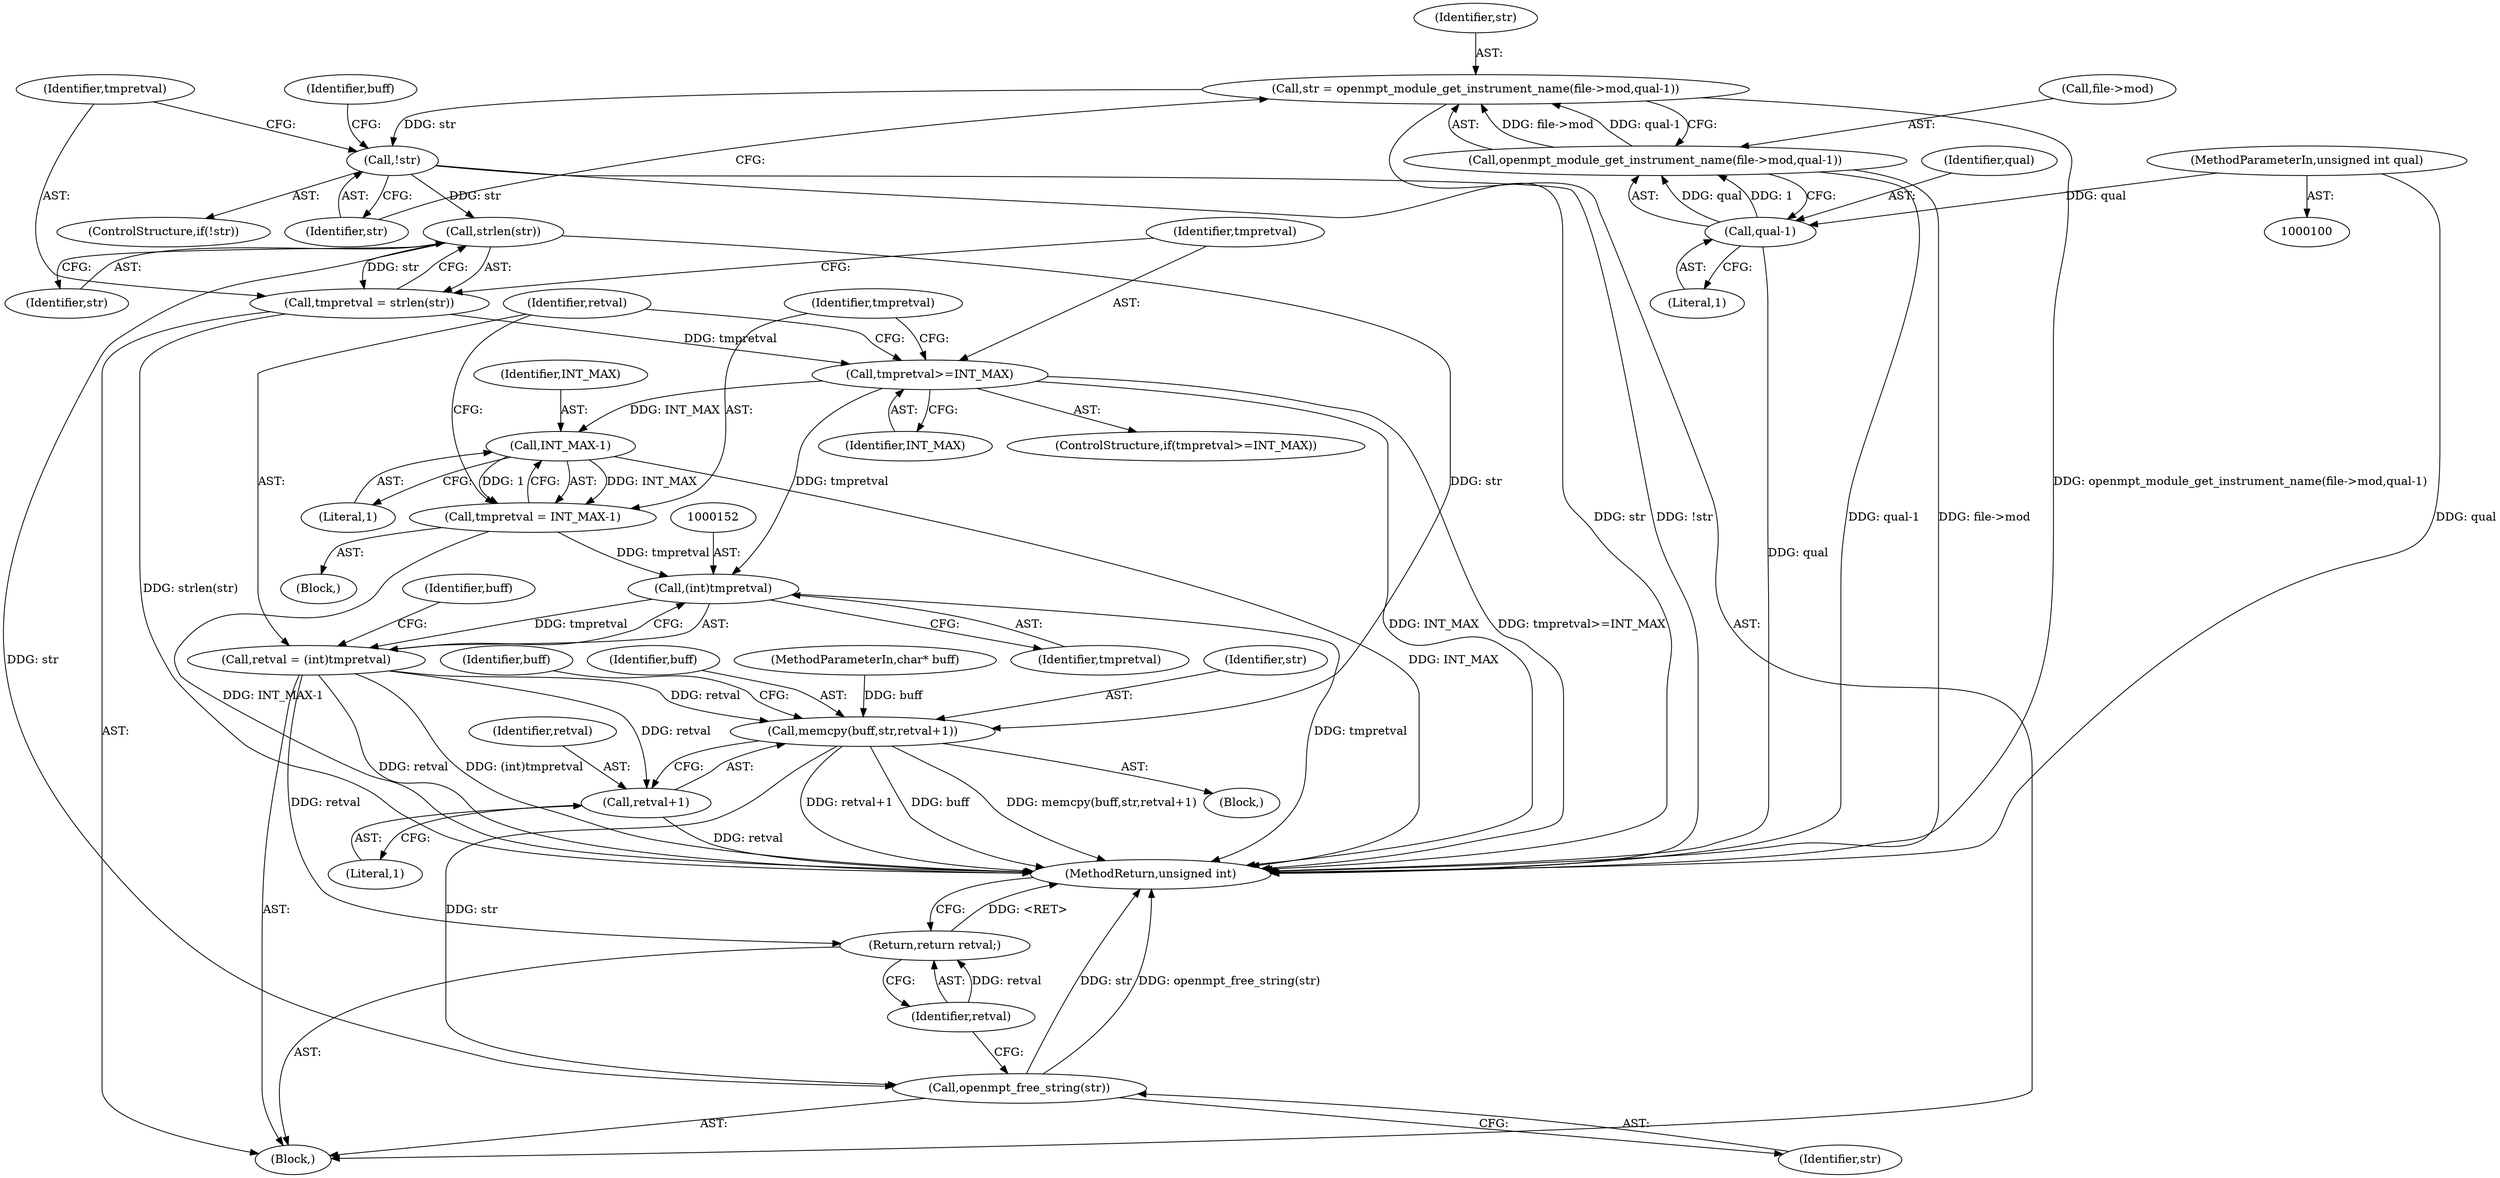 digraph "1_openmpt_927688ddab43c2b203569de79407a899e734fabe@API" {
"1000113" [label="(Call,str = openmpt_module_get_instrument_name(file->mod,qual-1))"];
"1000115" [label="(Call,openmpt_module_get_instrument_name(file->mod,qual-1))"];
"1000119" [label="(Call,qual-1)"];
"1000102" [label="(MethodParameterIn,unsigned int qual)"];
"1000123" [label="(Call,!str)"];
"1000137" [label="(Call,strlen(str))"];
"1000135" [label="(Call,tmpretval = strlen(str))"];
"1000140" [label="(Call,tmpretval>=INT_MAX)"];
"1000146" [label="(Call,INT_MAX-1)"];
"1000144" [label="(Call,tmpretval = INT_MAX-1)"];
"1000151" [label="(Call,(int)tmpretval)"];
"1000149" [label="(Call,retval = (int)tmpretval)"];
"1000157" [label="(Call,memcpy(buff,str,retval+1))"];
"1000168" [label="(Call,openmpt_free_string(str))"];
"1000160" [label="(Call,retval+1)"];
"1000170" [label="(Return,return retval;)"];
"1000116" [label="(Call,file->mod)"];
"1000142" [label="(Identifier,INT_MAX)"];
"1000102" [label="(MethodParameterIn,unsigned int qual)"];
"1000138" [label="(Identifier,str)"];
"1000145" [label="(Identifier,tmpretval)"];
"1000170" [label="(Return,return retval;)"];
"1000151" [label="(Call,(int)tmpretval)"];
"1000157" [label="(Call,memcpy(buff,str,retval+1))"];
"1000114" [label="(Identifier,str)"];
"1000136" [label="(Identifier,tmpretval)"];
"1000120" [label="(Identifier,qual)"];
"1000115" [label="(Call,openmpt_module_get_instrument_name(file->mod,qual-1))"];
"1000144" [label="(Call,tmpretval = INT_MAX-1)"];
"1000127" [label="(Identifier,buff)"];
"1000119" [label="(Call,qual-1)"];
"1000124" [label="(Identifier,str)"];
"1000113" [label="(Call,str = openmpt_module_get_instrument_name(file->mod,qual-1))"];
"1000141" [label="(Identifier,tmpretval)"];
"1000140" [label="(Call,tmpretval>=INT_MAX)"];
"1000135" [label="(Call,tmpretval = strlen(str))"];
"1000123" [label="(Call,!str)"];
"1000147" [label="(Identifier,INT_MAX)"];
"1000137" [label="(Call,strlen(str))"];
"1000168" [label="(Call,openmpt_free_string(str))"];
"1000156" [label="(Block,)"];
"1000150" [label="(Identifier,retval)"];
"1000159" [label="(Identifier,str)"];
"1000165" [label="(Identifier,buff)"];
"1000149" [label="(Call,retval = (int)tmpretval)"];
"1000172" [label="(MethodReturn,unsigned int)"];
"1000161" [label="(Identifier,retval)"];
"1000158" [label="(Identifier,buff)"];
"1000148" [label="(Literal,1)"];
"1000139" [label="(ControlStructure,if(tmpretval>=INT_MAX))"];
"1000122" [label="(ControlStructure,if(!str))"];
"1000155" [label="(Identifier,buff)"];
"1000143" [label="(Block,)"];
"1000160" [label="(Call,retval+1)"];
"1000103" [label="(MethodParameterIn,char* buff)"];
"1000169" [label="(Identifier,str)"];
"1000171" [label="(Identifier,retval)"];
"1000146" [label="(Call,INT_MAX-1)"];
"1000104" [label="(Block,)"];
"1000162" [label="(Literal,1)"];
"1000153" [label="(Identifier,tmpretval)"];
"1000121" [label="(Literal,1)"];
"1000113" -> "1000104"  [label="AST: "];
"1000113" -> "1000115"  [label="CFG: "];
"1000114" -> "1000113"  [label="AST: "];
"1000115" -> "1000113"  [label="AST: "];
"1000124" -> "1000113"  [label="CFG: "];
"1000113" -> "1000172"  [label="DDG: openmpt_module_get_instrument_name(file->mod,qual-1)"];
"1000115" -> "1000113"  [label="DDG: file->mod"];
"1000115" -> "1000113"  [label="DDG: qual-1"];
"1000113" -> "1000123"  [label="DDG: str"];
"1000115" -> "1000119"  [label="CFG: "];
"1000116" -> "1000115"  [label="AST: "];
"1000119" -> "1000115"  [label="AST: "];
"1000115" -> "1000172"  [label="DDG: qual-1"];
"1000115" -> "1000172"  [label="DDG: file->mod"];
"1000119" -> "1000115"  [label="DDG: qual"];
"1000119" -> "1000115"  [label="DDG: 1"];
"1000119" -> "1000121"  [label="CFG: "];
"1000120" -> "1000119"  [label="AST: "];
"1000121" -> "1000119"  [label="AST: "];
"1000119" -> "1000172"  [label="DDG: qual"];
"1000102" -> "1000119"  [label="DDG: qual"];
"1000102" -> "1000100"  [label="AST: "];
"1000102" -> "1000172"  [label="DDG: qual"];
"1000123" -> "1000122"  [label="AST: "];
"1000123" -> "1000124"  [label="CFG: "];
"1000124" -> "1000123"  [label="AST: "];
"1000127" -> "1000123"  [label="CFG: "];
"1000136" -> "1000123"  [label="CFG: "];
"1000123" -> "1000172"  [label="DDG: !str"];
"1000123" -> "1000172"  [label="DDG: str"];
"1000123" -> "1000137"  [label="DDG: str"];
"1000137" -> "1000135"  [label="AST: "];
"1000137" -> "1000138"  [label="CFG: "];
"1000138" -> "1000137"  [label="AST: "];
"1000135" -> "1000137"  [label="CFG: "];
"1000137" -> "1000135"  [label="DDG: str"];
"1000137" -> "1000157"  [label="DDG: str"];
"1000137" -> "1000168"  [label="DDG: str"];
"1000135" -> "1000104"  [label="AST: "];
"1000136" -> "1000135"  [label="AST: "];
"1000141" -> "1000135"  [label="CFG: "];
"1000135" -> "1000172"  [label="DDG: strlen(str)"];
"1000135" -> "1000140"  [label="DDG: tmpretval"];
"1000140" -> "1000139"  [label="AST: "];
"1000140" -> "1000142"  [label="CFG: "];
"1000141" -> "1000140"  [label="AST: "];
"1000142" -> "1000140"  [label="AST: "];
"1000145" -> "1000140"  [label="CFG: "];
"1000150" -> "1000140"  [label="CFG: "];
"1000140" -> "1000172"  [label="DDG: INT_MAX"];
"1000140" -> "1000172"  [label="DDG: tmpretval>=INT_MAX"];
"1000140" -> "1000146"  [label="DDG: INT_MAX"];
"1000140" -> "1000151"  [label="DDG: tmpretval"];
"1000146" -> "1000144"  [label="AST: "];
"1000146" -> "1000148"  [label="CFG: "];
"1000147" -> "1000146"  [label="AST: "];
"1000148" -> "1000146"  [label="AST: "];
"1000144" -> "1000146"  [label="CFG: "];
"1000146" -> "1000172"  [label="DDG: INT_MAX"];
"1000146" -> "1000144"  [label="DDG: INT_MAX"];
"1000146" -> "1000144"  [label="DDG: 1"];
"1000144" -> "1000143"  [label="AST: "];
"1000145" -> "1000144"  [label="AST: "];
"1000150" -> "1000144"  [label="CFG: "];
"1000144" -> "1000172"  [label="DDG: INT_MAX-1"];
"1000144" -> "1000151"  [label="DDG: tmpretval"];
"1000151" -> "1000149"  [label="AST: "];
"1000151" -> "1000153"  [label="CFG: "];
"1000152" -> "1000151"  [label="AST: "];
"1000153" -> "1000151"  [label="AST: "];
"1000149" -> "1000151"  [label="CFG: "];
"1000151" -> "1000172"  [label="DDG: tmpretval"];
"1000151" -> "1000149"  [label="DDG: tmpretval"];
"1000149" -> "1000104"  [label="AST: "];
"1000150" -> "1000149"  [label="AST: "];
"1000155" -> "1000149"  [label="CFG: "];
"1000149" -> "1000172"  [label="DDG: (int)tmpretval"];
"1000149" -> "1000172"  [label="DDG: retval"];
"1000149" -> "1000157"  [label="DDG: retval"];
"1000149" -> "1000160"  [label="DDG: retval"];
"1000149" -> "1000170"  [label="DDG: retval"];
"1000157" -> "1000156"  [label="AST: "];
"1000157" -> "1000160"  [label="CFG: "];
"1000158" -> "1000157"  [label="AST: "];
"1000159" -> "1000157"  [label="AST: "];
"1000160" -> "1000157"  [label="AST: "];
"1000165" -> "1000157"  [label="CFG: "];
"1000157" -> "1000172"  [label="DDG: memcpy(buff,str,retval+1)"];
"1000157" -> "1000172"  [label="DDG: retval+1"];
"1000157" -> "1000172"  [label="DDG: buff"];
"1000103" -> "1000157"  [label="DDG: buff"];
"1000157" -> "1000168"  [label="DDG: str"];
"1000168" -> "1000104"  [label="AST: "];
"1000168" -> "1000169"  [label="CFG: "];
"1000169" -> "1000168"  [label="AST: "];
"1000171" -> "1000168"  [label="CFG: "];
"1000168" -> "1000172"  [label="DDG: str"];
"1000168" -> "1000172"  [label="DDG: openmpt_free_string(str)"];
"1000160" -> "1000162"  [label="CFG: "];
"1000161" -> "1000160"  [label="AST: "];
"1000162" -> "1000160"  [label="AST: "];
"1000160" -> "1000172"  [label="DDG: retval"];
"1000170" -> "1000104"  [label="AST: "];
"1000170" -> "1000171"  [label="CFG: "];
"1000171" -> "1000170"  [label="AST: "];
"1000172" -> "1000170"  [label="CFG: "];
"1000170" -> "1000172"  [label="DDG: <RET>"];
"1000171" -> "1000170"  [label="DDG: retval"];
}
